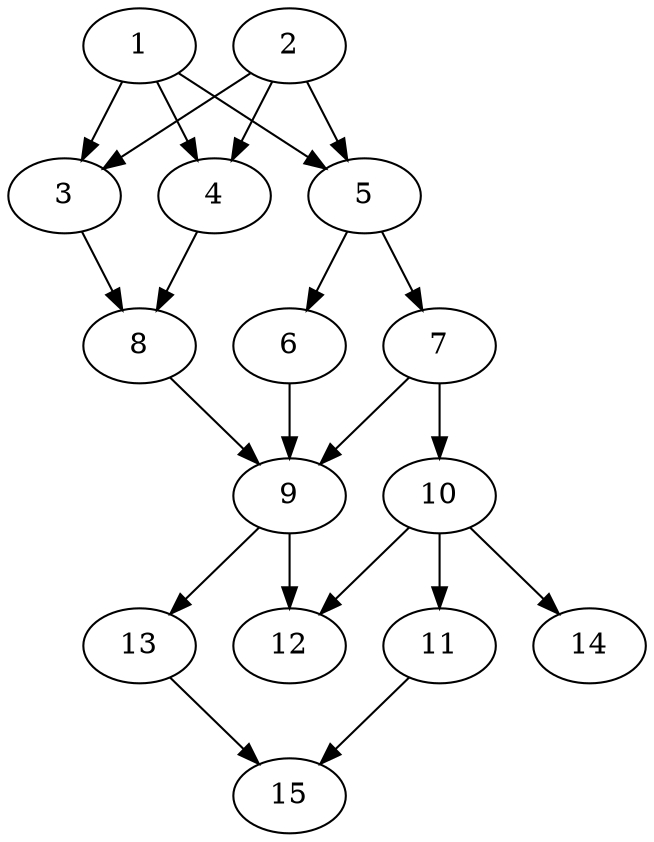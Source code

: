 // DAG automatically generated by daggen at Tue Aug  6 16:26:17 2019
// ./daggen --dot -n 15 --ccr 0.5 --fat 0.5 --regular 0.5 --density 0.7 --mindata 5242880 --maxdata 52428800 
digraph G {
  1 [size="54048768", alpha="0.13", expect_size="27024384"] 
  1 -> 3 [size ="27024384"]
  1 -> 4 [size ="27024384"]
  1 -> 5 [size ="27024384"]
  2 [size="57012224", alpha="0.11", expect_size="28506112"] 
  2 -> 3 [size ="28506112"]
  2 -> 4 [size ="28506112"]
  2 -> 5 [size ="28506112"]
  3 [size="15472640", alpha="0.00", expect_size="7736320"] 
  3 -> 8 [size ="7736320"]
  4 [size="12847104", alpha="0.03", expect_size="6423552"] 
  4 -> 8 [size ="6423552"]
  5 [size="101289984", alpha="0.10", expect_size="50644992"] 
  5 -> 6 [size ="50644992"]
  5 -> 7 [size ="50644992"]
  6 [size="21798912", alpha="0.01", expect_size="10899456"] 
  6 -> 9 [size ="10899456"]
  7 [size="69539840", alpha="0.11", expect_size="34769920"] 
  7 -> 9 [size ="34769920"]
  7 -> 10 [size ="34769920"]
  8 [size="43509760", alpha="0.02", expect_size="21754880"] 
  8 -> 9 [size ="21754880"]
  9 [size="90830848", alpha="0.12", expect_size="45415424"] 
  9 -> 12 [size ="45415424"]
  9 -> 13 [size ="45415424"]
  10 [size="74506240", alpha="0.10", expect_size="37253120"] 
  10 -> 11 [size ="37253120"]
  10 -> 12 [size ="37253120"]
  10 -> 14 [size ="37253120"]
  11 [size="39061504", alpha="0.06", expect_size="19530752"] 
  11 -> 15 [size ="19530752"]
  12 [size="100696064", alpha="0.16", expect_size="50348032"] 
  13 [size="59387904", alpha="0.02", expect_size="29693952"] 
  13 -> 15 [size ="29693952"]
  14 [size="59471872", alpha="0.19", expect_size="29735936"] 
  15 [size="71837696", alpha="0.17", expect_size="35918848"] 
}
